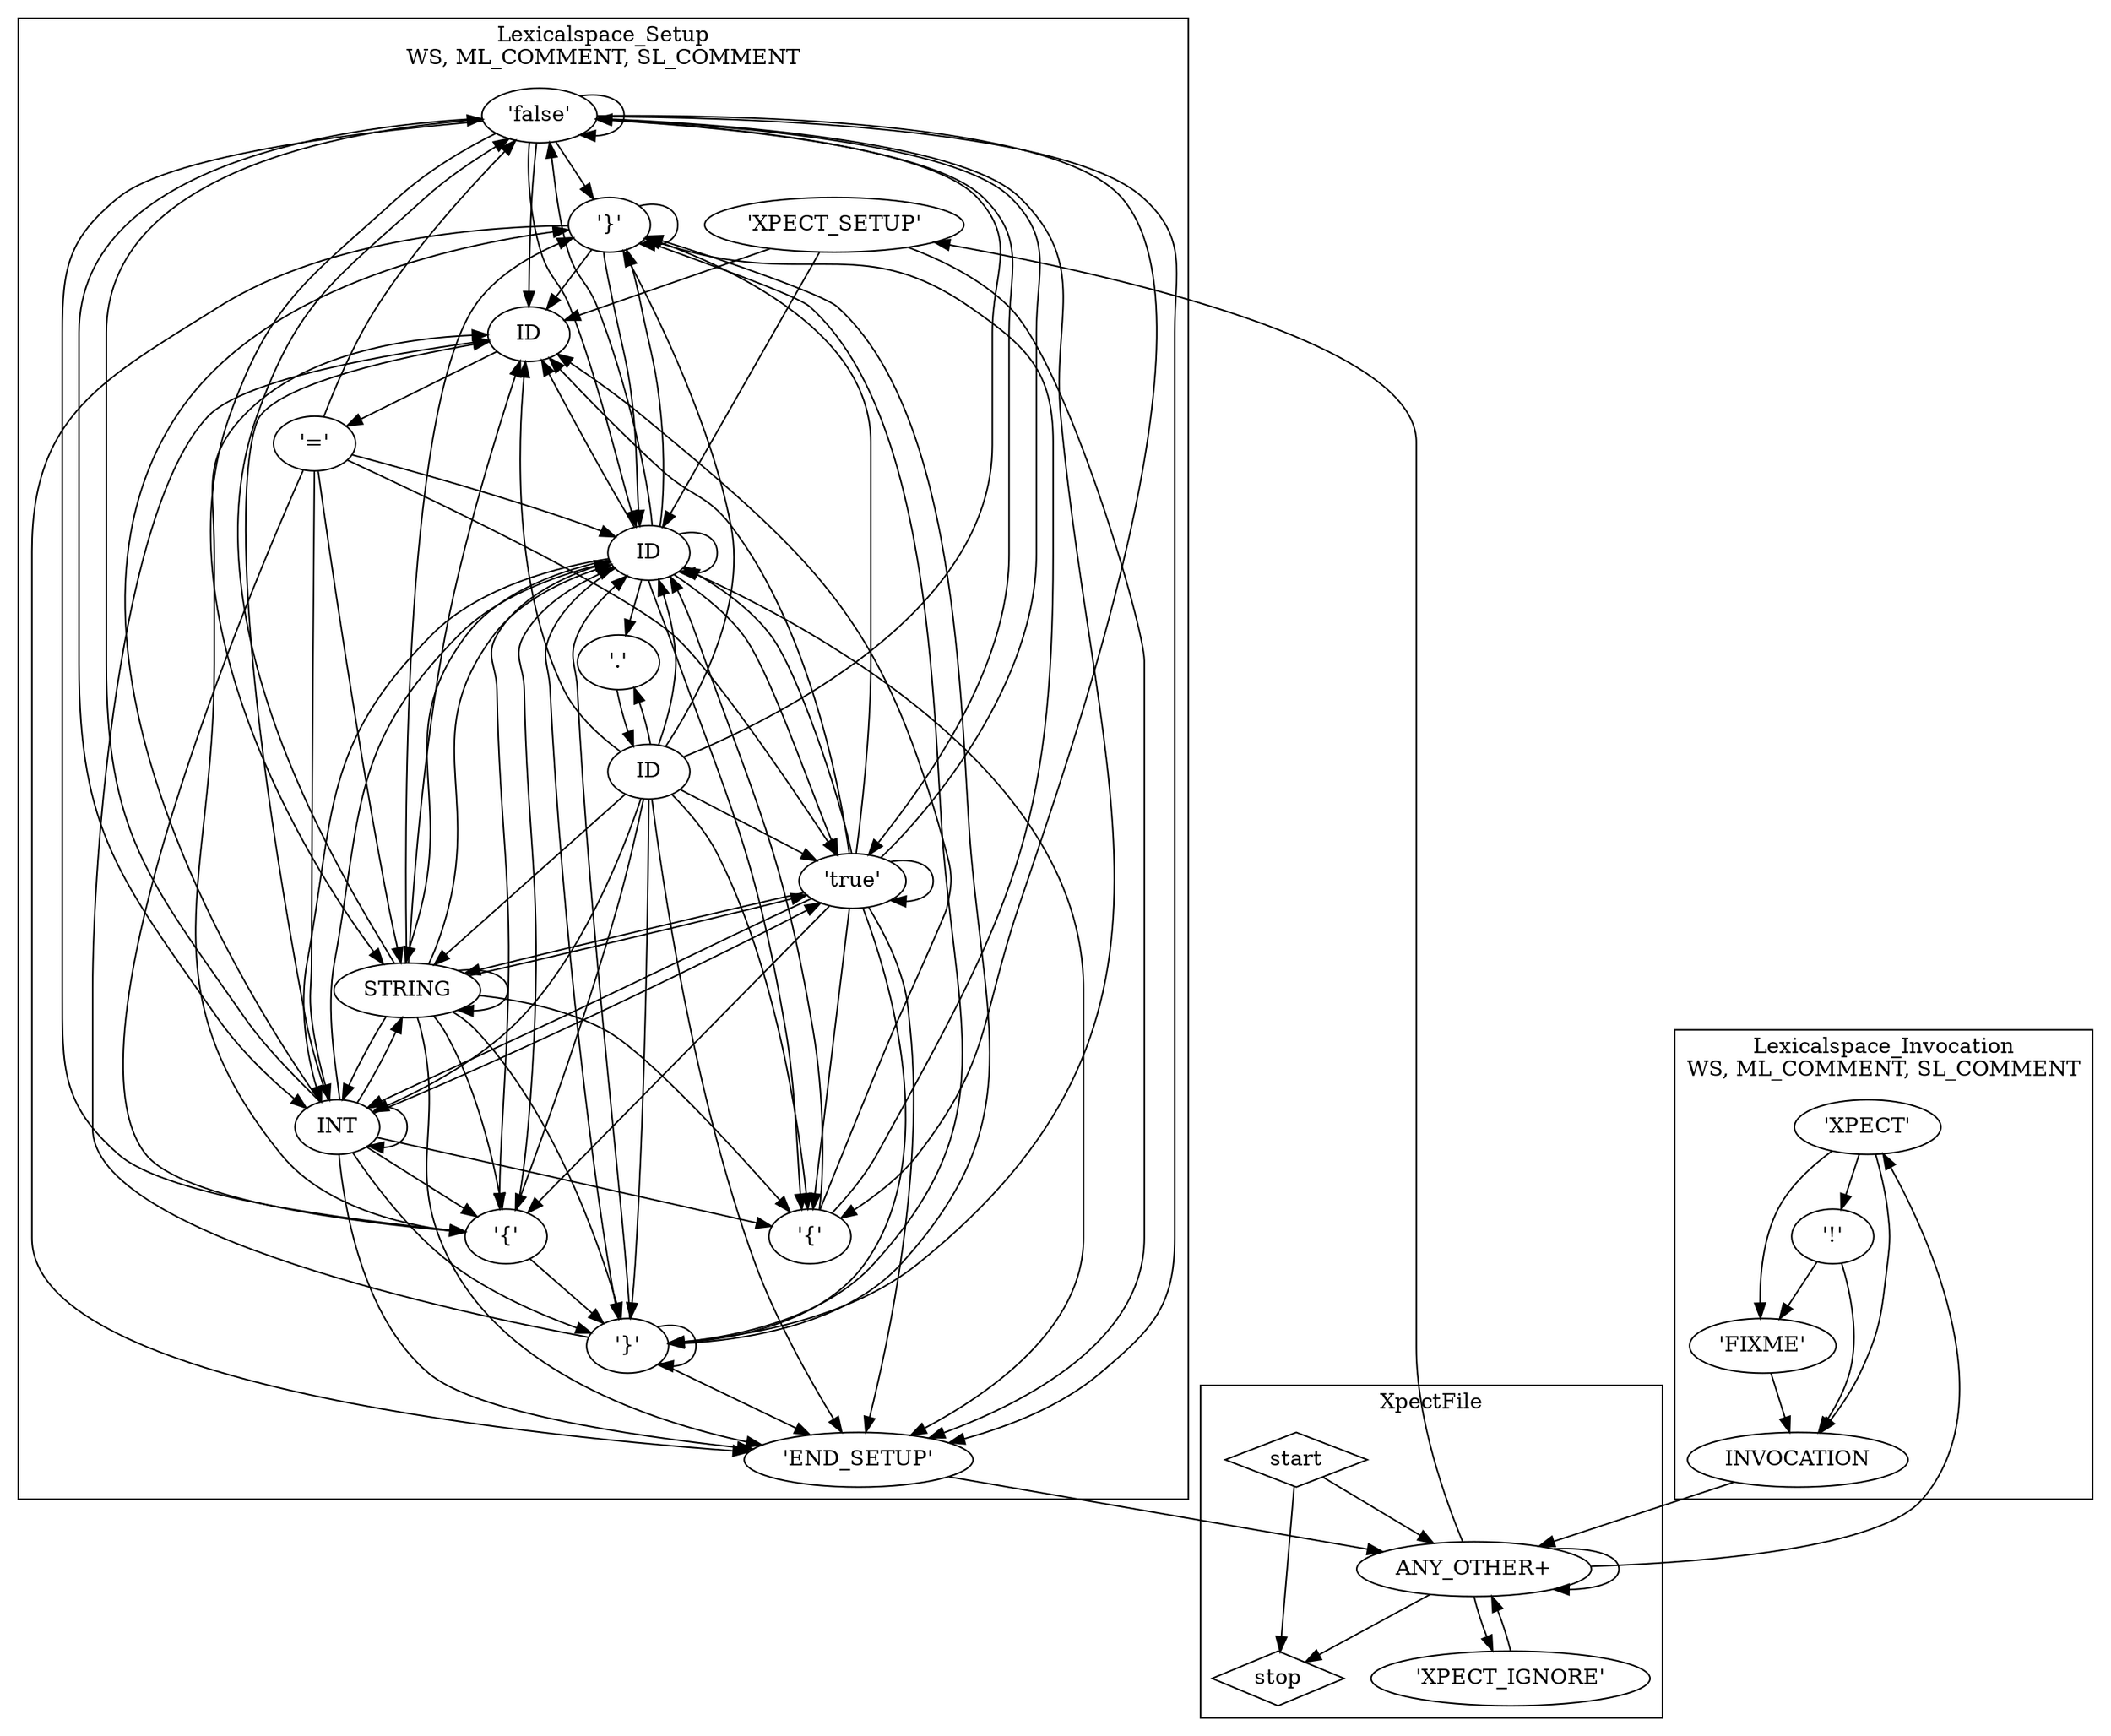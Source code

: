 ## This is a Graphviz .dot file (http://www.graphviz.org/)
## You can use the command 'dot -Tpdf this.dot > out.pdf' to render it.
digraph G {
subgraph cluster_lexicalgroup1637411253 {
label="Lexicalspace_Setup\nWS, ML_COMMENT, SL_COMMENT";
tokennfastate159168732 [label="'false'"];
tokennfastate890696758 [label="'}'"];
tokennfastate458630068 [label="'{'"];
tokennfastate967425740 [label="'{'"];
tokennfastate608331944 [label=ID];
tokennfastate1446688469 [label="'true'"];
tokennfastate1418678112 [label=STRING];
tokennfastate1505755152 [label=INT];
tokennfastate861286727 [label="'='"];
tokennfastate857972082 [label="'XPECT_SETUP'"];
tokennfastate147015217 [label="'END_SETUP'"];
tokennfastate983972691 [label=ID];
tokennfastate695846639 [label="'}'"];
tokennfastate227935585 [label="'.'"];
tokennfastate1242124176 [label=ID];
}

subgraph cluster_lexicalgroup885459806 {
label="XpectFile\n";
tokennfastate432161569 [label="ANY_OTHER+"];
tokennfastate63051919 [shape=diamond,label=stop];
tokennfastate1684797606 [shape=diamond,label=start];
tokennfastate768342053 [label="'XPECT_IGNORE'"];
}

subgraph cluster_lexicalgroup189194499 {
label="Lexicalspace_Invocation\nWS, ML_COMMENT, SL_COMMENT";
tokennfastate195198182 [label="'FIXME'"];
tokennfastate639331468 [label="'XPECT'"];
tokennfastate1641421582 [label="'!'"];
tokennfastate452368204 [label=INVOCATION];
}

tokennfastate159168732->tokennfastate967425740 [];
tokennfastate159168732->tokennfastate890696758 [];
tokennfastate159168732->tokennfastate1242124176 [];
tokennfastate159168732->tokennfastate983972691 [];
tokennfastate159168732->tokennfastate695846639 [];
tokennfastate159168732->tokennfastate147015217 [];
tokennfastate159168732->tokennfastate458630068 [];
tokennfastate159168732->tokennfastate1446688469 [];
tokennfastate159168732->tokennfastate159168732 [];
tokennfastate159168732->tokennfastate1505755152 [];
tokennfastate159168732->tokennfastate1418678112 [];
tokennfastate890696758->tokennfastate147015217 [];
tokennfastate890696758->tokennfastate1242124176 [];
tokennfastate890696758->tokennfastate983972691 [];
tokennfastate890696758->tokennfastate890696758 [];
tokennfastate890696758->tokennfastate695846639 [];
tokennfastate458630068->tokennfastate890696758 [];
tokennfastate458630068->tokennfastate1242124176 [];
tokennfastate458630068->tokennfastate983972691 [];
tokennfastate967425740->tokennfastate695846639 [];
tokennfastate967425740->tokennfastate983972691 [];
tokennfastate967425740->tokennfastate1242124176 [];
tokennfastate608331944->tokennfastate458630068 [];
tokennfastate608331944->tokennfastate1446688469 [];
tokennfastate608331944->tokennfastate159168732 [];
tokennfastate608331944->tokennfastate1505755152 [];
tokennfastate608331944->tokennfastate1418678112 [];
tokennfastate608331944->tokennfastate890696758 [];
tokennfastate608331944->tokennfastate1242124176 [];
tokennfastate608331944->tokennfastate983972691 [];
tokennfastate608331944->tokennfastate695846639 [];
tokennfastate608331944->tokennfastate147015217 [];
tokennfastate608331944->tokennfastate967425740 [];
tokennfastate608331944->tokennfastate227935585 [];
tokennfastate1446688469->tokennfastate967425740 [];
tokennfastate1446688469->tokennfastate890696758 [];
tokennfastate1446688469->tokennfastate1242124176 [];
tokennfastate1446688469->tokennfastate983972691 [];
tokennfastate1446688469->tokennfastate695846639 [];
tokennfastate1446688469->tokennfastate147015217 [];
tokennfastate1446688469->tokennfastate458630068 [];
tokennfastate1446688469->tokennfastate1446688469 [];
tokennfastate1446688469->tokennfastate159168732 [];
tokennfastate1446688469->tokennfastate1505755152 [];
tokennfastate1446688469->tokennfastate1418678112 [];
tokennfastate1418678112->tokennfastate967425740 [];
tokennfastate1418678112->tokennfastate890696758 [];
tokennfastate1418678112->tokennfastate1242124176 [];
tokennfastate1418678112->tokennfastate983972691 [];
tokennfastate1418678112->tokennfastate695846639 [];
tokennfastate1418678112->tokennfastate147015217 [];
tokennfastate1418678112->tokennfastate458630068 [];
tokennfastate1418678112->tokennfastate1446688469 [];
tokennfastate1418678112->tokennfastate159168732 [];
tokennfastate1418678112->tokennfastate1505755152 [];
tokennfastate1418678112->tokennfastate1418678112 [];
tokennfastate1505755152->tokennfastate967425740 [];
tokennfastate1505755152->tokennfastate890696758 [];
tokennfastate1505755152->tokennfastate1242124176 [];
tokennfastate1505755152->tokennfastate983972691 [];
tokennfastate1505755152->tokennfastate695846639 [];
tokennfastate1505755152->tokennfastate147015217 [];
tokennfastate1505755152->tokennfastate458630068 [];
tokennfastate1505755152->tokennfastate1446688469 [];
tokennfastate1505755152->tokennfastate159168732 [];
tokennfastate1505755152->tokennfastate1505755152 [];
tokennfastate1505755152->tokennfastate1418678112 [];
tokennfastate861286727->tokennfastate1242124176 [];
tokennfastate861286727->tokennfastate967425740 [];
tokennfastate861286727->tokennfastate1446688469 [];
tokennfastate861286727->tokennfastate159168732 [];
tokennfastate861286727->tokennfastate1505755152 [];
tokennfastate861286727->tokennfastate1418678112 [];
tokennfastate857972082->tokennfastate147015217 [];
tokennfastate857972082->tokennfastate1242124176 [];
tokennfastate857972082->tokennfastate983972691 [];
tokennfastate147015217->tokennfastate432161569 [];
tokennfastate983972691->tokennfastate861286727 [];
tokennfastate695846639->tokennfastate890696758 [];
tokennfastate695846639->tokennfastate1242124176 [];
tokennfastate695846639->tokennfastate983972691 [];
tokennfastate695846639->tokennfastate695846639 [];
tokennfastate695846639->tokennfastate147015217 [];
tokennfastate227935585->tokennfastate608331944 [];
tokennfastate1242124176->tokennfastate147015217 [];
tokennfastate1242124176->tokennfastate1242124176 [];
tokennfastate1242124176->tokennfastate983972691 [];
tokennfastate1242124176->tokennfastate227935585 [];
tokennfastate1242124176->tokennfastate890696758 [];
tokennfastate1242124176->tokennfastate695846639 [];
tokennfastate1242124176->tokennfastate1446688469 [];
tokennfastate1242124176->tokennfastate159168732 [];
tokennfastate1242124176->tokennfastate1505755152 [];
tokennfastate1242124176->tokennfastate1418678112 [];
tokennfastate1242124176->tokennfastate967425740 [];
tokennfastate1242124176->tokennfastate458630068 [];
tokennfastate432161569->tokennfastate768342053 [];
tokennfastate432161569->tokennfastate857972082 [];
tokennfastate432161569->tokennfastate639331468 [];
tokennfastate432161569->tokennfastate63051919 [];
tokennfastate432161569->tokennfastate432161569 [];
tokennfastate1684797606->tokennfastate63051919 [];
tokennfastate1684797606->tokennfastate432161569 [];
tokennfastate768342053->tokennfastate432161569 [];
tokennfastate195198182->tokennfastate452368204 [];
tokennfastate639331468->tokennfastate452368204 [];
tokennfastate639331468->tokennfastate1641421582 [];
tokennfastate639331468->tokennfastate195198182 [];
tokennfastate1641421582->tokennfastate452368204 [];
tokennfastate1641421582->tokennfastate195198182 [];
tokennfastate452368204->tokennfastate432161569 [];
}

